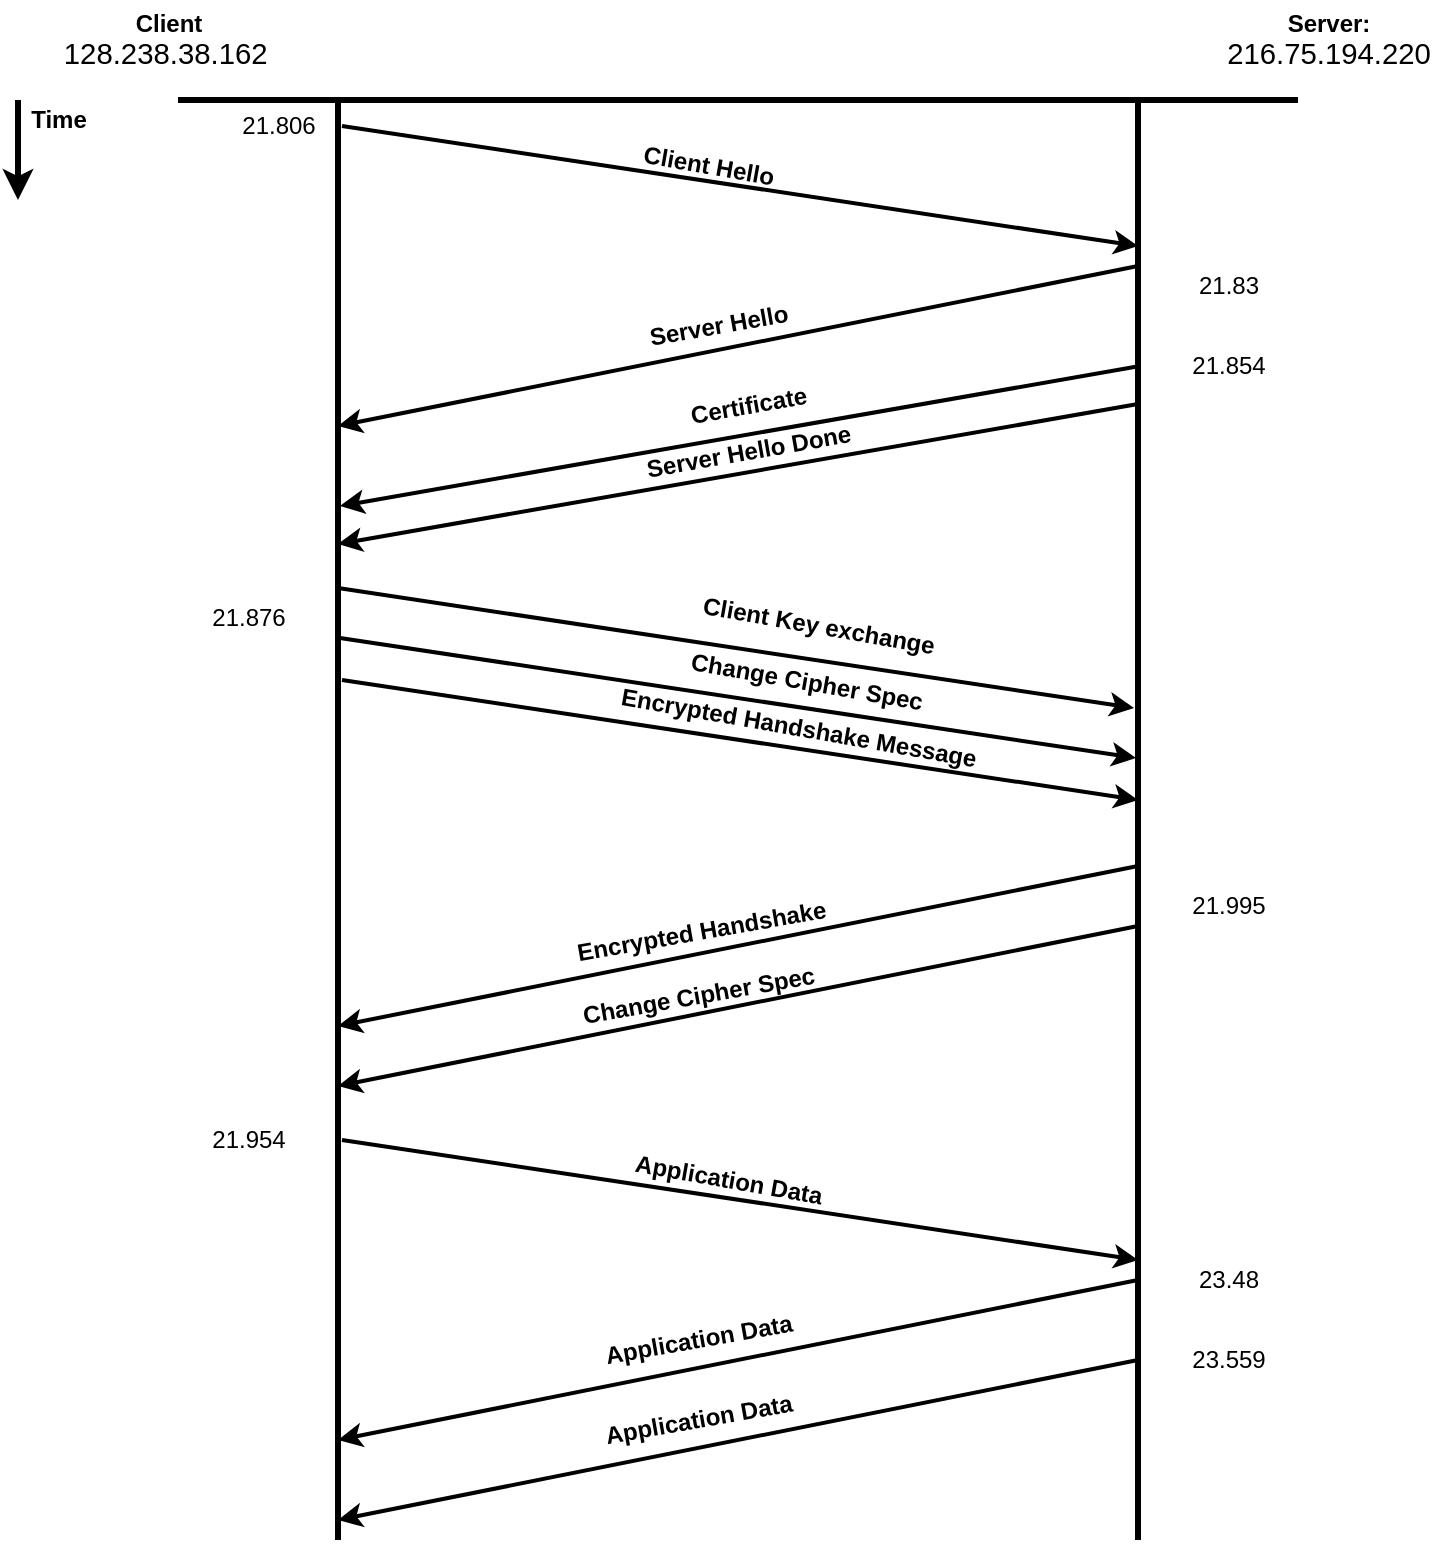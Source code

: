 <mxfile version="17.1.3" type="device"><diagram id="0CPm6roLwIYX4z_Hajp2" name="Page-1"><mxGraphModel dx="1422" dy="857" grid="1" gridSize="10" guides="1" tooltips="1" connect="1" arrows="1" fold="1" page="1" pageScale="1" pageWidth="850" pageHeight="1100" math="0" shadow="0"><root><mxCell id="0"/><mxCell id="1" parent="0"/><mxCell id="KMI1f1zpVSQjioG2-dSK-1" value="" style="endArrow=none;html=1;rounded=0;strokeWidth=3;" parent="1" edge="1"><mxGeometry width="50" height="50" relative="1" as="geometry"><mxPoint x="120" y="120" as="sourcePoint"/><mxPoint x="680" y="120" as="targetPoint"/></mxGeometry></mxCell><mxCell id="KMI1f1zpVSQjioG2-dSK-2" value="&lt;b&gt;Client &lt;br&gt;&lt;/b&gt;&lt;span style=&quot;font-size: 11.0pt ; line-height: 107% ; font-family: &amp;#34;calibri&amp;#34; , sans-serif&quot;&gt;128.238.38.162&lt;/span&gt;&lt;b&gt;&amp;nbsp;&lt;/b&gt;" style="text;html=1;align=center;verticalAlign=middle;resizable=0;points=[];autosize=1;strokeColor=none;fillColor=none;" parent="1" vertex="1"><mxGeometry x="60" y="70" width="110" height="40" as="geometry"/></mxCell><mxCell id="KMI1f1zpVSQjioG2-dSK-3" value="&lt;b&gt;Server:&lt;br&gt;&lt;/b&gt;&lt;span style=&quot;font-size: 11.0pt ; line-height: 107% ; font-family: &amp;#34;calibri&amp;#34; , sans-serif&quot;&gt;216.75.194.220&lt;/span&gt;&lt;b&gt;&lt;br&gt;&lt;/b&gt;" style="text;html=1;align=center;verticalAlign=middle;resizable=0;points=[];autosize=1;strokeColor=none;fillColor=none;" parent="1" vertex="1"><mxGeometry x="640" y="70" width="110" height="40" as="geometry"/></mxCell><mxCell id="KMI1f1zpVSQjioG2-dSK-4" value="" style="endArrow=classic;html=1;rounded=0;strokeWidth=3;" parent="1" edge="1"><mxGeometry width="50" height="50" relative="1" as="geometry"><mxPoint x="40" y="120" as="sourcePoint"/><mxPoint x="40" y="170" as="targetPoint"/></mxGeometry></mxCell><mxCell id="KMI1f1zpVSQjioG2-dSK-5" value="Time" style="text;html=1;align=center;verticalAlign=middle;resizable=0;points=[];autosize=1;strokeColor=none;fillColor=none;fontStyle=1" parent="1" vertex="1"><mxGeometry x="40" y="120" width="40" height="20" as="geometry"/></mxCell><mxCell id="KMI1f1zpVSQjioG2-dSK-6" value="" style="endArrow=none;html=1;rounded=0;strokeWidth=3;" parent="1" edge="1"><mxGeometry width="50" height="50" relative="1" as="geometry"><mxPoint x="200" y="840" as="sourcePoint"/><mxPoint x="200" y="120" as="targetPoint"/></mxGeometry></mxCell><mxCell id="KMI1f1zpVSQjioG2-dSK-7" value="" style="endArrow=none;html=1;rounded=0;strokeWidth=3;" parent="1" edge="1"><mxGeometry width="50" height="50" relative="1" as="geometry"><mxPoint x="600" y="840" as="sourcePoint"/><mxPoint x="600" y="119" as="targetPoint"/></mxGeometry></mxCell><mxCell id="KMI1f1zpVSQjioG2-dSK-8" value="21.806" style="text;html=1;align=center;verticalAlign=middle;resizable=0;points=[];autosize=1;strokeColor=none;fillColor=none;" parent="1" vertex="1"><mxGeometry x="140" y="123" width="60" height="20" as="geometry"/></mxCell><mxCell id="KMI1f1zpVSQjioG2-dSK-9" value="21.83" style="text;html=1;align=center;verticalAlign=middle;resizable=0;points=[];autosize=1;strokeColor=none;fillColor=none;" parent="1" vertex="1"><mxGeometry x="610" y="203" width="70" height="20" as="geometry"/></mxCell><mxCell id="KMI1f1zpVSQjioG2-dSK-10" value="" style="endArrow=classic;html=1;rounded=0;strokeWidth=2;exitX=1.033;exitY=0.5;exitDx=0;exitDy=0;exitPerimeter=0;" parent="1" source="KMI1f1zpVSQjioG2-dSK-8" edge="1"><mxGeometry width="50" height="50" relative="1" as="geometry"><mxPoint x="560" y="503" as="sourcePoint"/><mxPoint x="600" y="193" as="targetPoint"/></mxGeometry></mxCell><mxCell id="KMI1f1zpVSQjioG2-dSK-11" value="&lt;b&gt;Client Hello&lt;/b&gt;" style="text;html=1;align=center;verticalAlign=middle;resizable=0;points=[];autosize=1;strokeColor=none;fillColor=none;rotation=10;" parent="1" vertex="1"><mxGeometry x="345" y="143" width="80" height="20" as="geometry"/></mxCell><mxCell id="KMI1f1zpVSQjioG2-dSK-12" value="" style="endArrow=classic;html=1;rounded=0;strokeWidth=2;" parent="1" edge="1"><mxGeometry width="50" height="50" relative="1" as="geometry"><mxPoint x="600" y="203" as="sourcePoint"/><mxPoint x="200" y="283" as="targetPoint"/></mxGeometry></mxCell><mxCell id="KMI1f1zpVSQjioG2-dSK-13" value="&lt;b&gt;Server Hello&lt;/b&gt;" style="text;html=1;align=center;verticalAlign=middle;resizable=0;points=[];autosize=1;strokeColor=none;fillColor=none;rotation=-10;" parent="1" vertex="1"><mxGeometry x="345" y="223" width="90" height="20" as="geometry"/></mxCell><mxCell id="KMI1f1zpVSQjioG2-dSK-14" value="21.854" style="text;html=1;align=center;verticalAlign=middle;resizable=0;points=[];autosize=1;strokeColor=none;fillColor=none;" parent="1" vertex="1"><mxGeometry x="610" y="243" width="70" height="20" as="geometry"/></mxCell><mxCell id="KMI1f1zpVSQjioG2-dSK-15" value="" style="endArrow=classic;html=1;rounded=0;strokeWidth=2;" parent="1" edge="1"><mxGeometry width="50" height="50" relative="1" as="geometry"><mxPoint x="600" y="272" as="sourcePoint"/><mxPoint x="200" y="342" as="targetPoint"/></mxGeometry></mxCell><mxCell id="KMI1f1zpVSQjioG2-dSK-16" value="&lt;b&gt;Certificate&lt;/b&gt;" style="text;html=1;align=center;verticalAlign=middle;resizable=0;points=[];autosize=1;strokeColor=none;fillColor=none;rotation=-10;" parent="1" vertex="1"><mxGeometry x="370" y="263" width="70" height="20" as="geometry"/></mxCell><mxCell id="KMI1f1zpVSQjioG2-dSK-17" value="" style="endArrow=classic;html=1;rounded=0;strokeWidth=2;exitX=1.033;exitY=0.5;exitDx=0;exitDy=0;exitPerimeter=0;" parent="1" edge="1"><mxGeometry width="50" height="50" relative="1" as="geometry"><mxPoint x="200.0" y="364" as="sourcePoint"/><mxPoint x="598.02" y="424" as="targetPoint"/></mxGeometry></mxCell><mxCell id="KMI1f1zpVSQjioG2-dSK-18" value="21.876" style="text;html=1;align=center;verticalAlign=middle;resizable=0;points=[];autosize=1;strokeColor=none;fillColor=none;" parent="1" vertex="1"><mxGeometry x="120" y="369" width="70" height="20" as="geometry"/></mxCell><mxCell id="KMI1f1zpVSQjioG2-dSK-20" value="&lt;b&gt;Client Key exchange&lt;/b&gt;" style="text;html=1;align=center;verticalAlign=middle;resizable=0;points=[];autosize=1;strokeColor=none;fillColor=none;rotation=10;" parent="1" vertex="1"><mxGeometry x="375" y="373" width="130" height="20" as="geometry"/></mxCell><mxCell id="KMI1f1zpVSQjioG2-dSK-21" value="" style="endArrow=classic;html=1;rounded=0;strokeWidth=2;" parent="1" edge="1"><mxGeometry width="50" height="50" relative="1" as="geometry"><mxPoint x="600" y="503" as="sourcePoint"/><mxPoint x="200" y="583" as="targetPoint"/></mxGeometry></mxCell><mxCell id="KMI1f1zpVSQjioG2-dSK-22" value="21.995" style="text;html=1;align=center;verticalAlign=middle;resizable=0;points=[];autosize=1;strokeColor=none;fillColor=none;" parent="1" vertex="1"><mxGeometry x="600" y="513" width="90" height="20" as="geometry"/></mxCell><mxCell id="KMI1f1zpVSQjioG2-dSK-23" value="&lt;b&gt;&lt;br&gt;Encrypted Handshake&lt;br&gt;&lt;/b&gt;" style="text;html=1;align=center;verticalAlign=middle;resizable=0;points=[];autosize=1;strokeColor=none;fillColor=none;rotation=-10;" parent="1" vertex="1"><mxGeometry x="310" y="513" width="140" height="30" as="geometry"/></mxCell><mxCell id="KMI1f1zpVSQjioG2-dSK-24" value="" style="endArrow=classic;html=1;rounded=0;strokeWidth=2;exitX=1.033;exitY=0.5;exitDx=0;exitDy=0;exitPerimeter=0;" parent="1" edge="1"><mxGeometry width="50" height="50" relative="1" as="geometry"><mxPoint x="201.98" y="640" as="sourcePoint"/><mxPoint x="600" y="700" as="targetPoint"/></mxGeometry></mxCell><mxCell id="KMI1f1zpVSQjioG2-dSK-25" value="21.954" style="text;html=1;align=center;verticalAlign=middle;resizable=0;points=[];autosize=1;strokeColor=none;fillColor=none;" parent="1" vertex="1"><mxGeometry x="120" y="630" width="70" height="20" as="geometry"/></mxCell><mxCell id="KMI1f1zpVSQjioG2-dSK-26" value="&lt;b&gt;Application Data&lt;/b&gt;" style="text;html=1;align=center;verticalAlign=middle;resizable=0;points=[];autosize=1;strokeColor=none;fillColor=none;rotation=10;" parent="1" vertex="1"><mxGeometry x="340" y="650" width="110" height="20" as="geometry"/></mxCell><mxCell id="KMI1f1zpVSQjioG2-dSK-27" value="23.48" style="text;html=1;align=center;verticalAlign=middle;resizable=0;points=[];autosize=1;strokeColor=none;fillColor=none;" parent="1" vertex="1"><mxGeometry x="610" y="700" width="70" height="20" as="geometry"/></mxCell><mxCell id="KMI1f1zpVSQjioG2-dSK-29" value="" style="endArrow=classic;html=1;rounded=0;strokeWidth=2;" parent="1" edge="1"><mxGeometry width="50" height="50" relative="1" as="geometry"><mxPoint x="600" y="710" as="sourcePoint"/><mxPoint x="200" y="790" as="targetPoint"/></mxGeometry></mxCell><mxCell id="KMI1f1zpVSQjioG2-dSK-30" value="&lt;b&gt;Application Data&lt;/b&gt;" style="text;html=1;align=center;verticalAlign=middle;resizable=0;points=[];autosize=1;strokeColor=none;fillColor=none;rotation=-10;" parent="1" vertex="1"><mxGeometry x="325" y="730" width="110" height="20" as="geometry"/></mxCell><mxCell id="KMI1f1zpVSQjioG2-dSK-31" value="" style="endArrow=classic;html=1;rounded=0;strokeWidth=2;" parent="1" edge="1"><mxGeometry width="50" height="50" relative="1" as="geometry"><mxPoint x="600" y="750" as="sourcePoint"/><mxPoint x="200" y="830" as="targetPoint"/></mxGeometry></mxCell><mxCell id="KMI1f1zpVSQjioG2-dSK-32" value="&lt;b&gt;Application Data&lt;/b&gt;" style="text;html=1;align=center;verticalAlign=middle;resizable=0;points=[];autosize=1;strokeColor=none;fillColor=none;rotation=-10;" parent="1" vertex="1"><mxGeometry x="325" y="770" width="110" height="20" as="geometry"/></mxCell><mxCell id="KMI1f1zpVSQjioG2-dSK-33" value="23.559" style="text;html=1;align=center;verticalAlign=middle;resizable=0;points=[];autosize=1;strokeColor=none;fillColor=none;" parent="1" vertex="1"><mxGeometry x="610" y="740" width="70" height="20" as="geometry"/></mxCell><mxCell id="k7vkD4fgECwUmH-j6aTS-2" value="" style="endArrow=classic;html=1;rounded=0;strokeWidth=2;" edge="1" parent="1"><mxGeometry width="50" height="50" relative="1" as="geometry"><mxPoint x="600" y="533" as="sourcePoint"/><mxPoint x="200" y="613" as="targetPoint"/></mxGeometry></mxCell><mxCell id="k7vkD4fgECwUmH-j6aTS-3" value="&lt;b style=&quot;font-family: &amp;#34;helvetica&amp;#34;&quot;&gt;Change Cipher Spec&lt;/b&gt;&lt;b&gt;&lt;br&gt;&lt;/b&gt;" style="text;html=1;align=center;verticalAlign=middle;resizable=0;points=[];autosize=1;strokeColor=none;fillColor=none;rotation=-10;" vertex="1" parent="1"><mxGeometry x="315" y="558" width="130" height="20" as="geometry"/></mxCell><mxCell id="k7vkD4fgECwUmH-j6aTS-4" value="" style="endArrow=classic;html=1;rounded=0;strokeWidth=2;" edge="1" parent="1"><mxGeometry width="50" height="50" relative="1" as="geometry"><mxPoint x="601" y="253" as="sourcePoint"/><mxPoint x="201" y="323" as="targetPoint"/></mxGeometry></mxCell><mxCell id="k7vkD4fgECwUmH-j6aTS-6" value="&lt;b style=&quot;font-family: &amp;#34;helvetica&amp;#34;&quot;&gt;Server Hello Done&lt;/b&gt;" style="text;html=1;align=center;verticalAlign=middle;resizable=0;points=[];autosize=1;strokeColor=none;fillColor=none;rotation=-10;" vertex="1" parent="1"><mxGeometry x="345" y="286" width="120" height="20" as="geometry"/></mxCell><mxCell id="k7vkD4fgECwUmH-j6aTS-7" value="" style="endArrow=classic;html=1;rounded=0;strokeWidth=2;exitX=1.033;exitY=0.5;exitDx=0;exitDy=0;exitPerimeter=0;" edge="1" parent="1"><mxGeometry width="50" height="50" relative="1" as="geometry"><mxPoint x="201" y="389" as="sourcePoint"/><mxPoint x="599.02" y="449" as="targetPoint"/></mxGeometry></mxCell><mxCell id="k7vkD4fgECwUmH-j6aTS-9" value="&lt;b&gt;Change Cipher Spec&lt;br&gt;&lt;/b&gt;" style="text;html=1;align=center;verticalAlign=middle;resizable=0;points=[];autosize=1;strokeColor=none;fillColor=none;rotation=10;" vertex="1" parent="1"><mxGeometry x="369" y="401" width="130" height="20" as="geometry"/></mxCell><mxCell id="k7vkD4fgECwUmH-j6aTS-10" value="&lt;b&gt;Encrypted Handshake Message&lt;/b&gt;" style="text;html=1;align=center;verticalAlign=middle;resizable=0;points=[];autosize=1;strokeColor=none;fillColor=none;rotation=10;" vertex="1" parent="1"><mxGeometry x="330" y="424" width="200" height="20" as="geometry"/></mxCell><mxCell id="k7vkD4fgECwUmH-j6aTS-11" value="" style="endArrow=classic;html=1;rounded=0;strokeWidth=2;exitX=1.033;exitY=0.5;exitDx=0;exitDy=0;exitPerimeter=0;" edge="1" parent="1"><mxGeometry width="50" height="50" relative="1" as="geometry"><mxPoint x="202" y="410" as="sourcePoint"/><mxPoint x="600.02" y="470" as="targetPoint"/></mxGeometry></mxCell></root></mxGraphModel></diagram></mxfile>